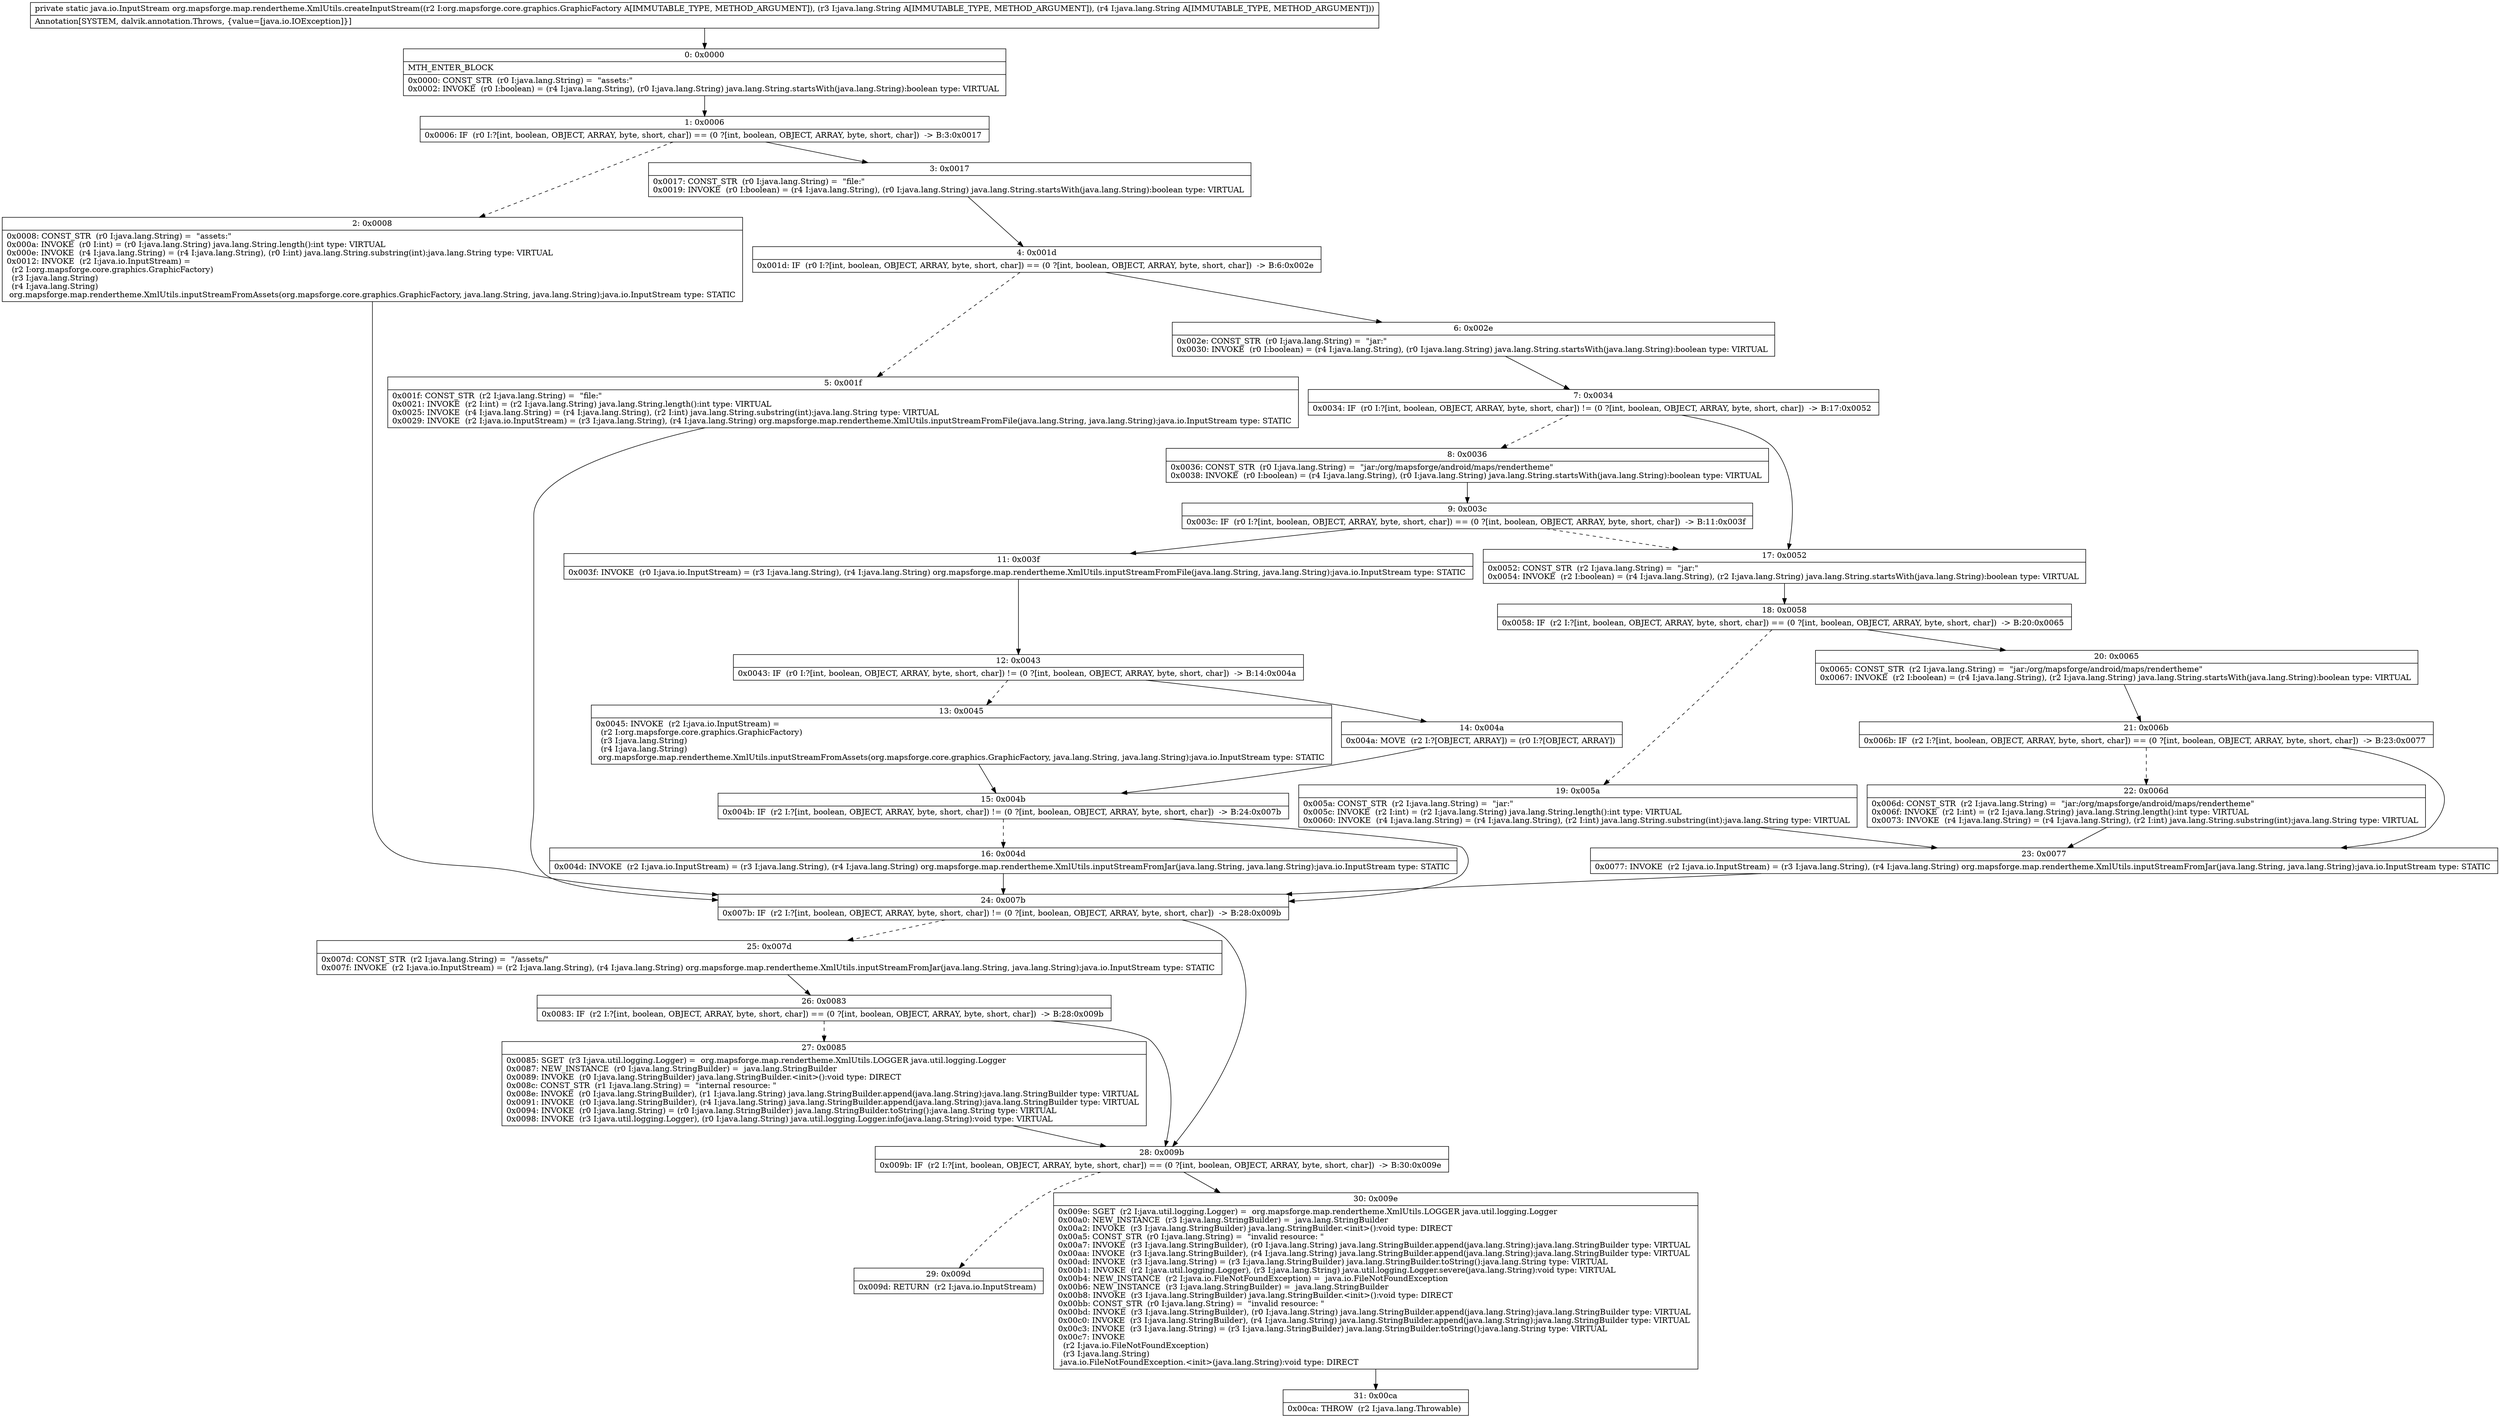 digraph "CFG fororg.mapsforge.map.rendertheme.XmlUtils.createInputStream(Lorg\/mapsforge\/core\/graphics\/GraphicFactory;Ljava\/lang\/String;Ljava\/lang\/String;)Ljava\/io\/InputStream;" {
Node_0 [shape=record,label="{0\:\ 0x0000|MTH_ENTER_BLOCK\l|0x0000: CONST_STR  (r0 I:java.lang.String) =  \"assets:\" \l0x0002: INVOKE  (r0 I:boolean) = (r4 I:java.lang.String), (r0 I:java.lang.String) java.lang.String.startsWith(java.lang.String):boolean type: VIRTUAL \l}"];
Node_1 [shape=record,label="{1\:\ 0x0006|0x0006: IF  (r0 I:?[int, boolean, OBJECT, ARRAY, byte, short, char]) == (0 ?[int, boolean, OBJECT, ARRAY, byte, short, char])  \-\> B:3:0x0017 \l}"];
Node_2 [shape=record,label="{2\:\ 0x0008|0x0008: CONST_STR  (r0 I:java.lang.String) =  \"assets:\" \l0x000a: INVOKE  (r0 I:int) = (r0 I:java.lang.String) java.lang.String.length():int type: VIRTUAL \l0x000e: INVOKE  (r4 I:java.lang.String) = (r4 I:java.lang.String), (r0 I:int) java.lang.String.substring(int):java.lang.String type: VIRTUAL \l0x0012: INVOKE  (r2 I:java.io.InputStream) = \l  (r2 I:org.mapsforge.core.graphics.GraphicFactory)\l  (r3 I:java.lang.String)\l  (r4 I:java.lang.String)\l org.mapsforge.map.rendertheme.XmlUtils.inputStreamFromAssets(org.mapsforge.core.graphics.GraphicFactory, java.lang.String, java.lang.String):java.io.InputStream type: STATIC \l}"];
Node_3 [shape=record,label="{3\:\ 0x0017|0x0017: CONST_STR  (r0 I:java.lang.String) =  \"file:\" \l0x0019: INVOKE  (r0 I:boolean) = (r4 I:java.lang.String), (r0 I:java.lang.String) java.lang.String.startsWith(java.lang.String):boolean type: VIRTUAL \l}"];
Node_4 [shape=record,label="{4\:\ 0x001d|0x001d: IF  (r0 I:?[int, boolean, OBJECT, ARRAY, byte, short, char]) == (0 ?[int, boolean, OBJECT, ARRAY, byte, short, char])  \-\> B:6:0x002e \l}"];
Node_5 [shape=record,label="{5\:\ 0x001f|0x001f: CONST_STR  (r2 I:java.lang.String) =  \"file:\" \l0x0021: INVOKE  (r2 I:int) = (r2 I:java.lang.String) java.lang.String.length():int type: VIRTUAL \l0x0025: INVOKE  (r4 I:java.lang.String) = (r4 I:java.lang.String), (r2 I:int) java.lang.String.substring(int):java.lang.String type: VIRTUAL \l0x0029: INVOKE  (r2 I:java.io.InputStream) = (r3 I:java.lang.String), (r4 I:java.lang.String) org.mapsforge.map.rendertheme.XmlUtils.inputStreamFromFile(java.lang.String, java.lang.String):java.io.InputStream type: STATIC \l}"];
Node_6 [shape=record,label="{6\:\ 0x002e|0x002e: CONST_STR  (r0 I:java.lang.String) =  \"jar:\" \l0x0030: INVOKE  (r0 I:boolean) = (r4 I:java.lang.String), (r0 I:java.lang.String) java.lang.String.startsWith(java.lang.String):boolean type: VIRTUAL \l}"];
Node_7 [shape=record,label="{7\:\ 0x0034|0x0034: IF  (r0 I:?[int, boolean, OBJECT, ARRAY, byte, short, char]) != (0 ?[int, boolean, OBJECT, ARRAY, byte, short, char])  \-\> B:17:0x0052 \l}"];
Node_8 [shape=record,label="{8\:\ 0x0036|0x0036: CONST_STR  (r0 I:java.lang.String) =  \"jar:\/org\/mapsforge\/android\/maps\/rendertheme\" \l0x0038: INVOKE  (r0 I:boolean) = (r4 I:java.lang.String), (r0 I:java.lang.String) java.lang.String.startsWith(java.lang.String):boolean type: VIRTUAL \l}"];
Node_9 [shape=record,label="{9\:\ 0x003c|0x003c: IF  (r0 I:?[int, boolean, OBJECT, ARRAY, byte, short, char]) == (0 ?[int, boolean, OBJECT, ARRAY, byte, short, char])  \-\> B:11:0x003f \l}"];
Node_11 [shape=record,label="{11\:\ 0x003f|0x003f: INVOKE  (r0 I:java.io.InputStream) = (r3 I:java.lang.String), (r4 I:java.lang.String) org.mapsforge.map.rendertheme.XmlUtils.inputStreamFromFile(java.lang.String, java.lang.String):java.io.InputStream type: STATIC \l}"];
Node_12 [shape=record,label="{12\:\ 0x0043|0x0043: IF  (r0 I:?[int, boolean, OBJECT, ARRAY, byte, short, char]) != (0 ?[int, boolean, OBJECT, ARRAY, byte, short, char])  \-\> B:14:0x004a \l}"];
Node_13 [shape=record,label="{13\:\ 0x0045|0x0045: INVOKE  (r2 I:java.io.InputStream) = \l  (r2 I:org.mapsforge.core.graphics.GraphicFactory)\l  (r3 I:java.lang.String)\l  (r4 I:java.lang.String)\l org.mapsforge.map.rendertheme.XmlUtils.inputStreamFromAssets(org.mapsforge.core.graphics.GraphicFactory, java.lang.String, java.lang.String):java.io.InputStream type: STATIC \l}"];
Node_14 [shape=record,label="{14\:\ 0x004a|0x004a: MOVE  (r2 I:?[OBJECT, ARRAY]) = (r0 I:?[OBJECT, ARRAY]) \l}"];
Node_15 [shape=record,label="{15\:\ 0x004b|0x004b: IF  (r2 I:?[int, boolean, OBJECT, ARRAY, byte, short, char]) != (0 ?[int, boolean, OBJECT, ARRAY, byte, short, char])  \-\> B:24:0x007b \l}"];
Node_16 [shape=record,label="{16\:\ 0x004d|0x004d: INVOKE  (r2 I:java.io.InputStream) = (r3 I:java.lang.String), (r4 I:java.lang.String) org.mapsforge.map.rendertheme.XmlUtils.inputStreamFromJar(java.lang.String, java.lang.String):java.io.InputStream type: STATIC \l}"];
Node_17 [shape=record,label="{17\:\ 0x0052|0x0052: CONST_STR  (r2 I:java.lang.String) =  \"jar:\" \l0x0054: INVOKE  (r2 I:boolean) = (r4 I:java.lang.String), (r2 I:java.lang.String) java.lang.String.startsWith(java.lang.String):boolean type: VIRTUAL \l}"];
Node_18 [shape=record,label="{18\:\ 0x0058|0x0058: IF  (r2 I:?[int, boolean, OBJECT, ARRAY, byte, short, char]) == (0 ?[int, boolean, OBJECT, ARRAY, byte, short, char])  \-\> B:20:0x0065 \l}"];
Node_19 [shape=record,label="{19\:\ 0x005a|0x005a: CONST_STR  (r2 I:java.lang.String) =  \"jar:\" \l0x005c: INVOKE  (r2 I:int) = (r2 I:java.lang.String) java.lang.String.length():int type: VIRTUAL \l0x0060: INVOKE  (r4 I:java.lang.String) = (r4 I:java.lang.String), (r2 I:int) java.lang.String.substring(int):java.lang.String type: VIRTUAL \l}"];
Node_20 [shape=record,label="{20\:\ 0x0065|0x0065: CONST_STR  (r2 I:java.lang.String) =  \"jar:\/org\/mapsforge\/android\/maps\/rendertheme\" \l0x0067: INVOKE  (r2 I:boolean) = (r4 I:java.lang.String), (r2 I:java.lang.String) java.lang.String.startsWith(java.lang.String):boolean type: VIRTUAL \l}"];
Node_21 [shape=record,label="{21\:\ 0x006b|0x006b: IF  (r2 I:?[int, boolean, OBJECT, ARRAY, byte, short, char]) == (0 ?[int, boolean, OBJECT, ARRAY, byte, short, char])  \-\> B:23:0x0077 \l}"];
Node_22 [shape=record,label="{22\:\ 0x006d|0x006d: CONST_STR  (r2 I:java.lang.String) =  \"jar:\/org\/mapsforge\/android\/maps\/rendertheme\" \l0x006f: INVOKE  (r2 I:int) = (r2 I:java.lang.String) java.lang.String.length():int type: VIRTUAL \l0x0073: INVOKE  (r4 I:java.lang.String) = (r4 I:java.lang.String), (r2 I:int) java.lang.String.substring(int):java.lang.String type: VIRTUAL \l}"];
Node_23 [shape=record,label="{23\:\ 0x0077|0x0077: INVOKE  (r2 I:java.io.InputStream) = (r3 I:java.lang.String), (r4 I:java.lang.String) org.mapsforge.map.rendertheme.XmlUtils.inputStreamFromJar(java.lang.String, java.lang.String):java.io.InputStream type: STATIC \l}"];
Node_24 [shape=record,label="{24\:\ 0x007b|0x007b: IF  (r2 I:?[int, boolean, OBJECT, ARRAY, byte, short, char]) != (0 ?[int, boolean, OBJECT, ARRAY, byte, short, char])  \-\> B:28:0x009b \l}"];
Node_25 [shape=record,label="{25\:\ 0x007d|0x007d: CONST_STR  (r2 I:java.lang.String) =  \"\/assets\/\" \l0x007f: INVOKE  (r2 I:java.io.InputStream) = (r2 I:java.lang.String), (r4 I:java.lang.String) org.mapsforge.map.rendertheme.XmlUtils.inputStreamFromJar(java.lang.String, java.lang.String):java.io.InputStream type: STATIC \l}"];
Node_26 [shape=record,label="{26\:\ 0x0083|0x0083: IF  (r2 I:?[int, boolean, OBJECT, ARRAY, byte, short, char]) == (0 ?[int, boolean, OBJECT, ARRAY, byte, short, char])  \-\> B:28:0x009b \l}"];
Node_27 [shape=record,label="{27\:\ 0x0085|0x0085: SGET  (r3 I:java.util.logging.Logger) =  org.mapsforge.map.rendertheme.XmlUtils.LOGGER java.util.logging.Logger \l0x0087: NEW_INSTANCE  (r0 I:java.lang.StringBuilder) =  java.lang.StringBuilder \l0x0089: INVOKE  (r0 I:java.lang.StringBuilder) java.lang.StringBuilder.\<init\>():void type: DIRECT \l0x008c: CONST_STR  (r1 I:java.lang.String) =  \"internal resource: \" \l0x008e: INVOKE  (r0 I:java.lang.StringBuilder), (r1 I:java.lang.String) java.lang.StringBuilder.append(java.lang.String):java.lang.StringBuilder type: VIRTUAL \l0x0091: INVOKE  (r0 I:java.lang.StringBuilder), (r4 I:java.lang.String) java.lang.StringBuilder.append(java.lang.String):java.lang.StringBuilder type: VIRTUAL \l0x0094: INVOKE  (r0 I:java.lang.String) = (r0 I:java.lang.StringBuilder) java.lang.StringBuilder.toString():java.lang.String type: VIRTUAL \l0x0098: INVOKE  (r3 I:java.util.logging.Logger), (r0 I:java.lang.String) java.util.logging.Logger.info(java.lang.String):void type: VIRTUAL \l}"];
Node_28 [shape=record,label="{28\:\ 0x009b|0x009b: IF  (r2 I:?[int, boolean, OBJECT, ARRAY, byte, short, char]) == (0 ?[int, boolean, OBJECT, ARRAY, byte, short, char])  \-\> B:30:0x009e \l}"];
Node_29 [shape=record,label="{29\:\ 0x009d|0x009d: RETURN  (r2 I:java.io.InputStream) \l}"];
Node_30 [shape=record,label="{30\:\ 0x009e|0x009e: SGET  (r2 I:java.util.logging.Logger) =  org.mapsforge.map.rendertheme.XmlUtils.LOGGER java.util.logging.Logger \l0x00a0: NEW_INSTANCE  (r3 I:java.lang.StringBuilder) =  java.lang.StringBuilder \l0x00a2: INVOKE  (r3 I:java.lang.StringBuilder) java.lang.StringBuilder.\<init\>():void type: DIRECT \l0x00a5: CONST_STR  (r0 I:java.lang.String) =  \"invalid resource: \" \l0x00a7: INVOKE  (r3 I:java.lang.StringBuilder), (r0 I:java.lang.String) java.lang.StringBuilder.append(java.lang.String):java.lang.StringBuilder type: VIRTUAL \l0x00aa: INVOKE  (r3 I:java.lang.StringBuilder), (r4 I:java.lang.String) java.lang.StringBuilder.append(java.lang.String):java.lang.StringBuilder type: VIRTUAL \l0x00ad: INVOKE  (r3 I:java.lang.String) = (r3 I:java.lang.StringBuilder) java.lang.StringBuilder.toString():java.lang.String type: VIRTUAL \l0x00b1: INVOKE  (r2 I:java.util.logging.Logger), (r3 I:java.lang.String) java.util.logging.Logger.severe(java.lang.String):void type: VIRTUAL \l0x00b4: NEW_INSTANCE  (r2 I:java.io.FileNotFoundException) =  java.io.FileNotFoundException \l0x00b6: NEW_INSTANCE  (r3 I:java.lang.StringBuilder) =  java.lang.StringBuilder \l0x00b8: INVOKE  (r3 I:java.lang.StringBuilder) java.lang.StringBuilder.\<init\>():void type: DIRECT \l0x00bb: CONST_STR  (r0 I:java.lang.String) =  \"invalid resource: \" \l0x00bd: INVOKE  (r3 I:java.lang.StringBuilder), (r0 I:java.lang.String) java.lang.StringBuilder.append(java.lang.String):java.lang.StringBuilder type: VIRTUAL \l0x00c0: INVOKE  (r3 I:java.lang.StringBuilder), (r4 I:java.lang.String) java.lang.StringBuilder.append(java.lang.String):java.lang.StringBuilder type: VIRTUAL \l0x00c3: INVOKE  (r3 I:java.lang.String) = (r3 I:java.lang.StringBuilder) java.lang.StringBuilder.toString():java.lang.String type: VIRTUAL \l0x00c7: INVOKE  \l  (r2 I:java.io.FileNotFoundException)\l  (r3 I:java.lang.String)\l java.io.FileNotFoundException.\<init\>(java.lang.String):void type: DIRECT \l}"];
Node_31 [shape=record,label="{31\:\ 0x00ca|0x00ca: THROW  (r2 I:java.lang.Throwable) \l}"];
MethodNode[shape=record,label="{private static java.io.InputStream org.mapsforge.map.rendertheme.XmlUtils.createInputStream((r2 I:org.mapsforge.core.graphics.GraphicFactory A[IMMUTABLE_TYPE, METHOD_ARGUMENT]), (r3 I:java.lang.String A[IMMUTABLE_TYPE, METHOD_ARGUMENT]), (r4 I:java.lang.String A[IMMUTABLE_TYPE, METHOD_ARGUMENT]))  | Annotation[SYSTEM, dalvik.annotation.Throws, \{value=[java.io.IOException]\}]\l}"];
MethodNode -> Node_0;
Node_0 -> Node_1;
Node_1 -> Node_2[style=dashed];
Node_1 -> Node_3;
Node_2 -> Node_24;
Node_3 -> Node_4;
Node_4 -> Node_5[style=dashed];
Node_4 -> Node_6;
Node_5 -> Node_24;
Node_6 -> Node_7;
Node_7 -> Node_8[style=dashed];
Node_7 -> Node_17;
Node_8 -> Node_9;
Node_9 -> Node_11;
Node_9 -> Node_17[style=dashed];
Node_11 -> Node_12;
Node_12 -> Node_13[style=dashed];
Node_12 -> Node_14;
Node_13 -> Node_15;
Node_14 -> Node_15;
Node_15 -> Node_16[style=dashed];
Node_15 -> Node_24;
Node_16 -> Node_24;
Node_17 -> Node_18;
Node_18 -> Node_19[style=dashed];
Node_18 -> Node_20;
Node_19 -> Node_23;
Node_20 -> Node_21;
Node_21 -> Node_22[style=dashed];
Node_21 -> Node_23;
Node_22 -> Node_23;
Node_23 -> Node_24;
Node_24 -> Node_25[style=dashed];
Node_24 -> Node_28;
Node_25 -> Node_26;
Node_26 -> Node_27[style=dashed];
Node_26 -> Node_28;
Node_27 -> Node_28;
Node_28 -> Node_29[style=dashed];
Node_28 -> Node_30;
Node_30 -> Node_31;
}

